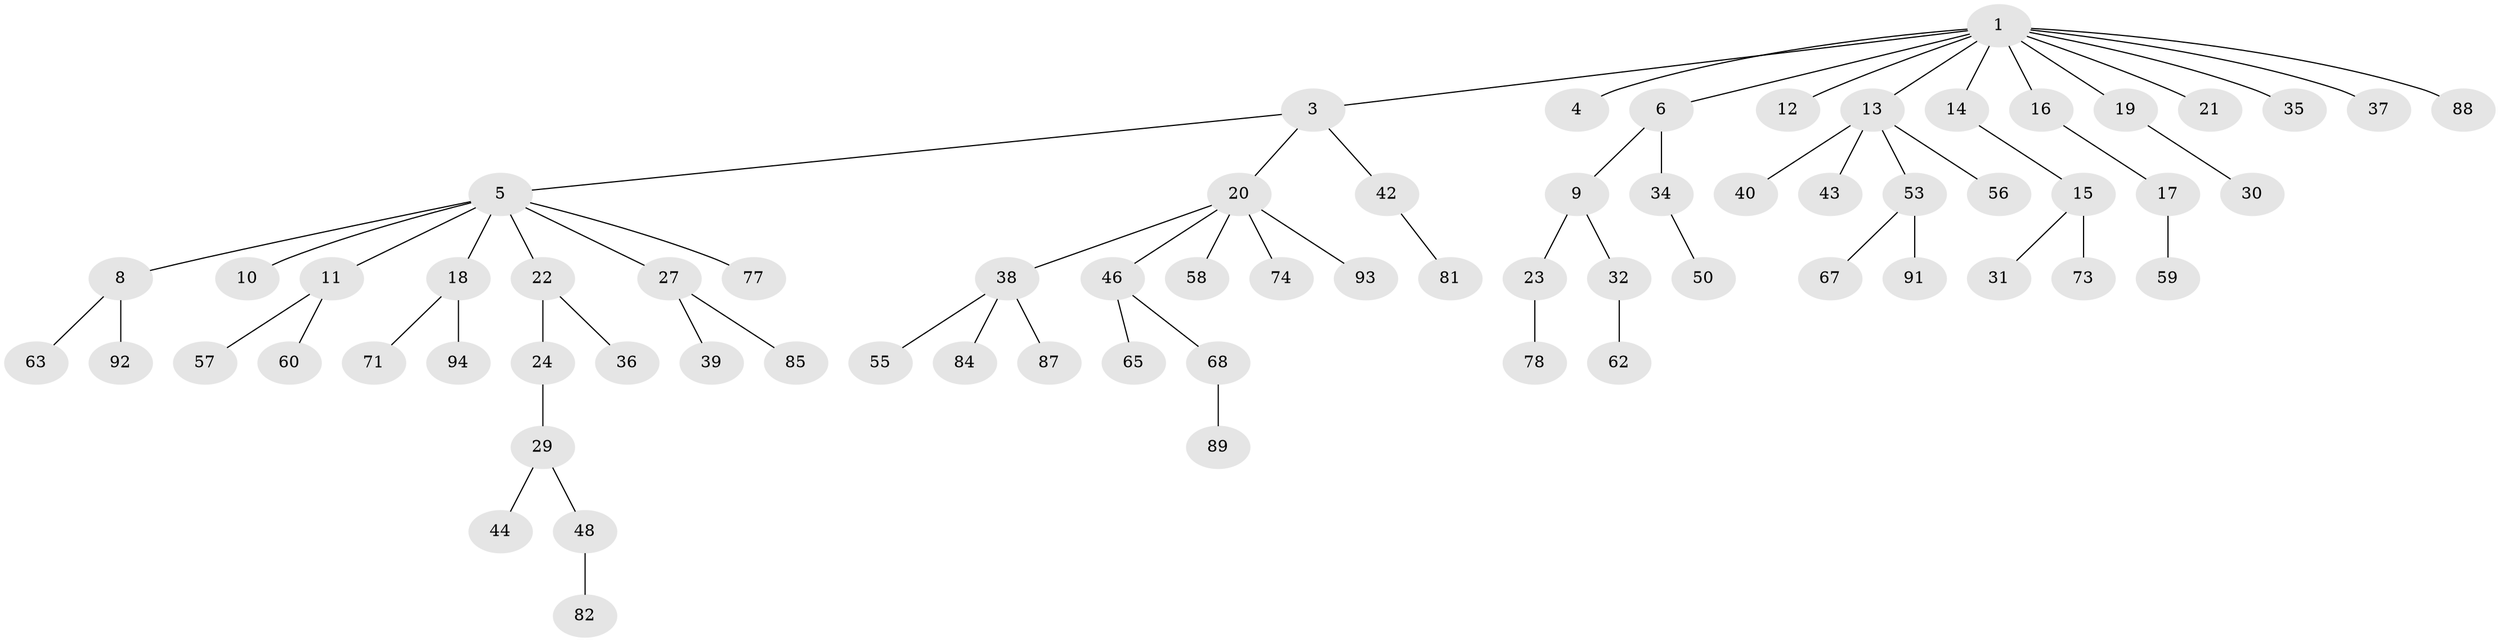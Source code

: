 // Generated by graph-tools (version 1.1) at 2025/24/03/03/25 07:24:06]
// undirected, 68 vertices, 67 edges
graph export_dot {
graph [start="1"]
  node [color=gray90,style=filled];
  1 [super="+2"];
  3 [super="+26"];
  4 [super="+28"];
  5 [super="+7"];
  6 [super="+72"];
  8 [super="+33"];
  9 [super="+52"];
  10;
  11 [super="+86"];
  12;
  13 [super="+41"];
  14 [super="+49"];
  15 [super="+96"];
  16;
  17 [super="+79"];
  18 [super="+54"];
  19;
  20 [super="+25"];
  21;
  22 [super="+95"];
  23;
  24;
  27 [super="+69"];
  29 [super="+45"];
  30;
  31;
  32 [super="+66"];
  34;
  35;
  36;
  37;
  38 [super="+47"];
  39;
  40;
  42 [super="+80"];
  43;
  44;
  46 [super="+75"];
  48 [super="+61"];
  50 [super="+51"];
  53 [super="+64"];
  55;
  56;
  57;
  58 [super="+70"];
  59;
  60;
  62 [super="+83"];
  63;
  65;
  67;
  68 [super="+76"];
  71;
  73;
  74;
  77;
  78;
  81 [super="+90"];
  82;
  84;
  85;
  87;
  88;
  89;
  91;
  92;
  93;
  94;
  1 -- 3;
  1 -- 4;
  1 -- 6;
  1 -- 13;
  1 -- 14;
  1 -- 16;
  1 -- 37;
  1 -- 35;
  1 -- 19;
  1 -- 21;
  1 -- 88;
  1 -- 12;
  3 -- 5;
  3 -- 20;
  3 -- 42;
  5 -- 8;
  5 -- 10;
  5 -- 11;
  5 -- 77;
  5 -- 18;
  5 -- 27;
  5 -- 22;
  6 -- 9;
  6 -- 34;
  8 -- 92;
  8 -- 63;
  9 -- 23;
  9 -- 32;
  11 -- 57;
  11 -- 60;
  13 -- 40;
  13 -- 43;
  13 -- 56;
  13 -- 53;
  14 -- 15;
  15 -- 31;
  15 -- 73;
  16 -- 17;
  17 -- 59;
  18 -- 94;
  18 -- 71;
  19 -- 30;
  20 -- 38;
  20 -- 74;
  20 -- 93;
  20 -- 58;
  20 -- 46;
  22 -- 24;
  22 -- 36;
  23 -- 78;
  24 -- 29;
  27 -- 39;
  27 -- 85;
  29 -- 44;
  29 -- 48;
  32 -- 62;
  34 -- 50;
  38 -- 55;
  38 -- 84;
  38 -- 87;
  42 -- 81;
  46 -- 65;
  46 -- 68;
  48 -- 82;
  53 -- 67;
  53 -- 91;
  68 -- 89;
}
